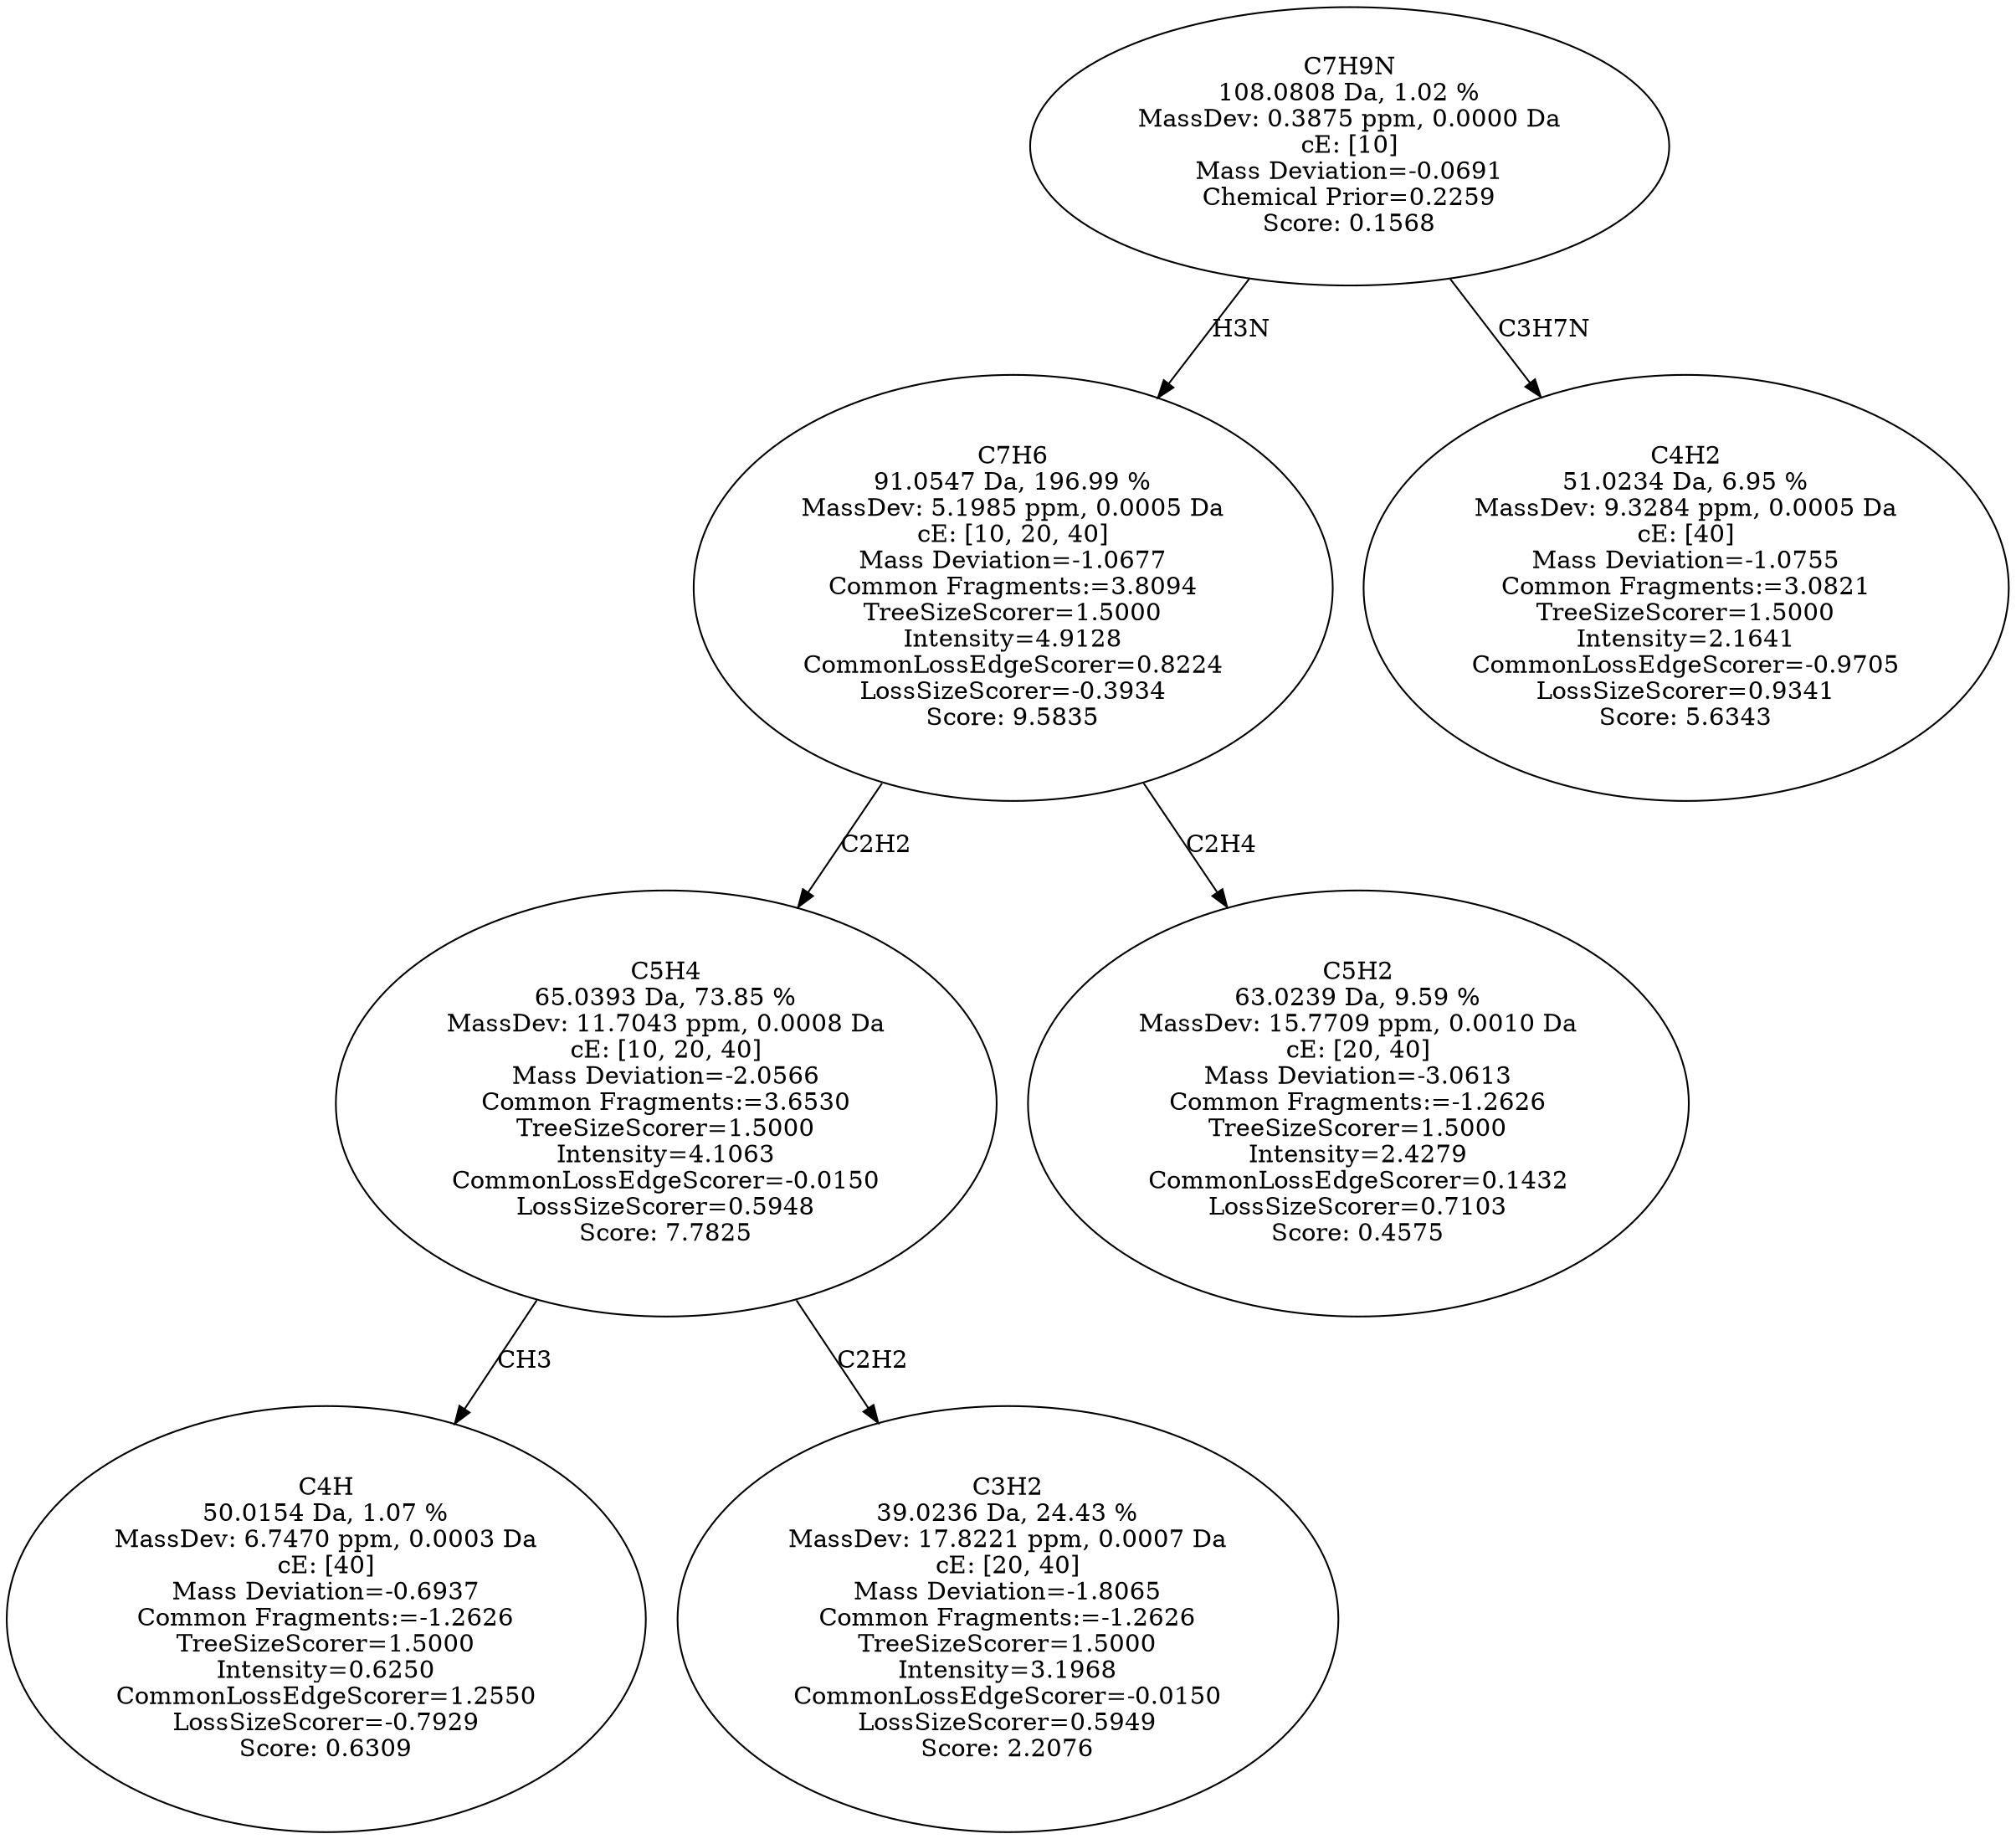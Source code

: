 strict digraph {
v1 [label="C4H\n50.0154 Da, 1.07 %\nMassDev: 6.7470 ppm, 0.0003 Da\ncE: [40]\nMass Deviation=-0.6937\nCommon Fragments:=-1.2626\nTreeSizeScorer=1.5000\nIntensity=0.6250\nCommonLossEdgeScorer=1.2550\nLossSizeScorer=-0.7929\nScore: 0.6309"];
v2 [label="C3H2\n39.0236 Da, 24.43 %\nMassDev: 17.8221 ppm, 0.0007 Da\ncE: [20, 40]\nMass Deviation=-1.8065\nCommon Fragments:=-1.2626\nTreeSizeScorer=1.5000\nIntensity=3.1968\nCommonLossEdgeScorer=-0.0150\nLossSizeScorer=0.5949\nScore: 2.2076"];
v3 [label="C5H4\n65.0393 Da, 73.85 %\nMassDev: 11.7043 ppm, 0.0008 Da\ncE: [10, 20, 40]\nMass Deviation=-2.0566\nCommon Fragments:=3.6530\nTreeSizeScorer=1.5000\nIntensity=4.1063\nCommonLossEdgeScorer=-0.0150\nLossSizeScorer=0.5948\nScore: 7.7825"];
v4 [label="C5H2\n63.0239 Da, 9.59 %\nMassDev: 15.7709 ppm, 0.0010 Da\ncE: [20, 40]\nMass Deviation=-3.0613\nCommon Fragments:=-1.2626\nTreeSizeScorer=1.5000\nIntensity=2.4279\nCommonLossEdgeScorer=0.1432\nLossSizeScorer=0.7103\nScore: 0.4575"];
v5 [label="C7H6\n91.0547 Da, 196.99 %\nMassDev: 5.1985 ppm, 0.0005 Da\ncE: [10, 20, 40]\nMass Deviation=-1.0677\nCommon Fragments:=3.8094\nTreeSizeScorer=1.5000\nIntensity=4.9128\nCommonLossEdgeScorer=0.8224\nLossSizeScorer=-0.3934\nScore: 9.5835"];
v6 [label="C4H2\n51.0234 Da, 6.95 %\nMassDev: 9.3284 ppm, 0.0005 Da\ncE: [40]\nMass Deviation=-1.0755\nCommon Fragments:=3.0821\nTreeSizeScorer=1.5000\nIntensity=2.1641\nCommonLossEdgeScorer=-0.9705\nLossSizeScorer=0.9341\nScore: 5.6343"];
v7 [label="C7H9N\n108.0808 Da, 1.02 %\nMassDev: 0.3875 ppm, 0.0000 Da\ncE: [10]\nMass Deviation=-0.0691\nChemical Prior=0.2259\nScore: 0.1568"];
v3 -> v1 [label="CH3"];
v3 -> v2 [label="C2H2"];
v5 -> v3 [label="C2H2"];
v5 -> v4 [label="C2H4"];
v7 -> v5 [label="H3N"];
v7 -> v6 [label="C3H7N"];
}